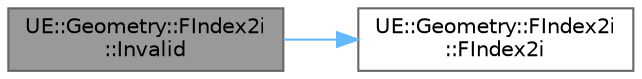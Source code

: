 digraph "UE::Geometry::FIndex2i::Invalid"
{
 // INTERACTIVE_SVG=YES
 // LATEX_PDF_SIZE
  bgcolor="transparent";
  edge [fontname=Helvetica,fontsize=10,labelfontname=Helvetica,labelfontsize=10];
  node [fontname=Helvetica,fontsize=10,shape=box,height=0.2,width=0.4];
  rankdir="LR";
  Node1 [id="Node000001",label="UE::Geometry::FIndex2i\l::Invalid",height=0.2,width=0.4,color="gray40", fillcolor="grey60", style="filled", fontcolor="black",tooltip=" "];
  Node1 -> Node2 [id="edge1_Node000001_Node000002",color="steelblue1",style="solid",tooltip=" "];
  Node2 [id="Node000002",label="UE::Geometry::FIndex2i\l::FIndex2i",height=0.2,width=0.4,color="grey40", fillcolor="white", style="filled",URL="$d9/d8f/structUE_1_1Geometry_1_1FIndex2i.html#a015fc26bed657602c3647adfa0424ab4",tooltip=" "];
}
